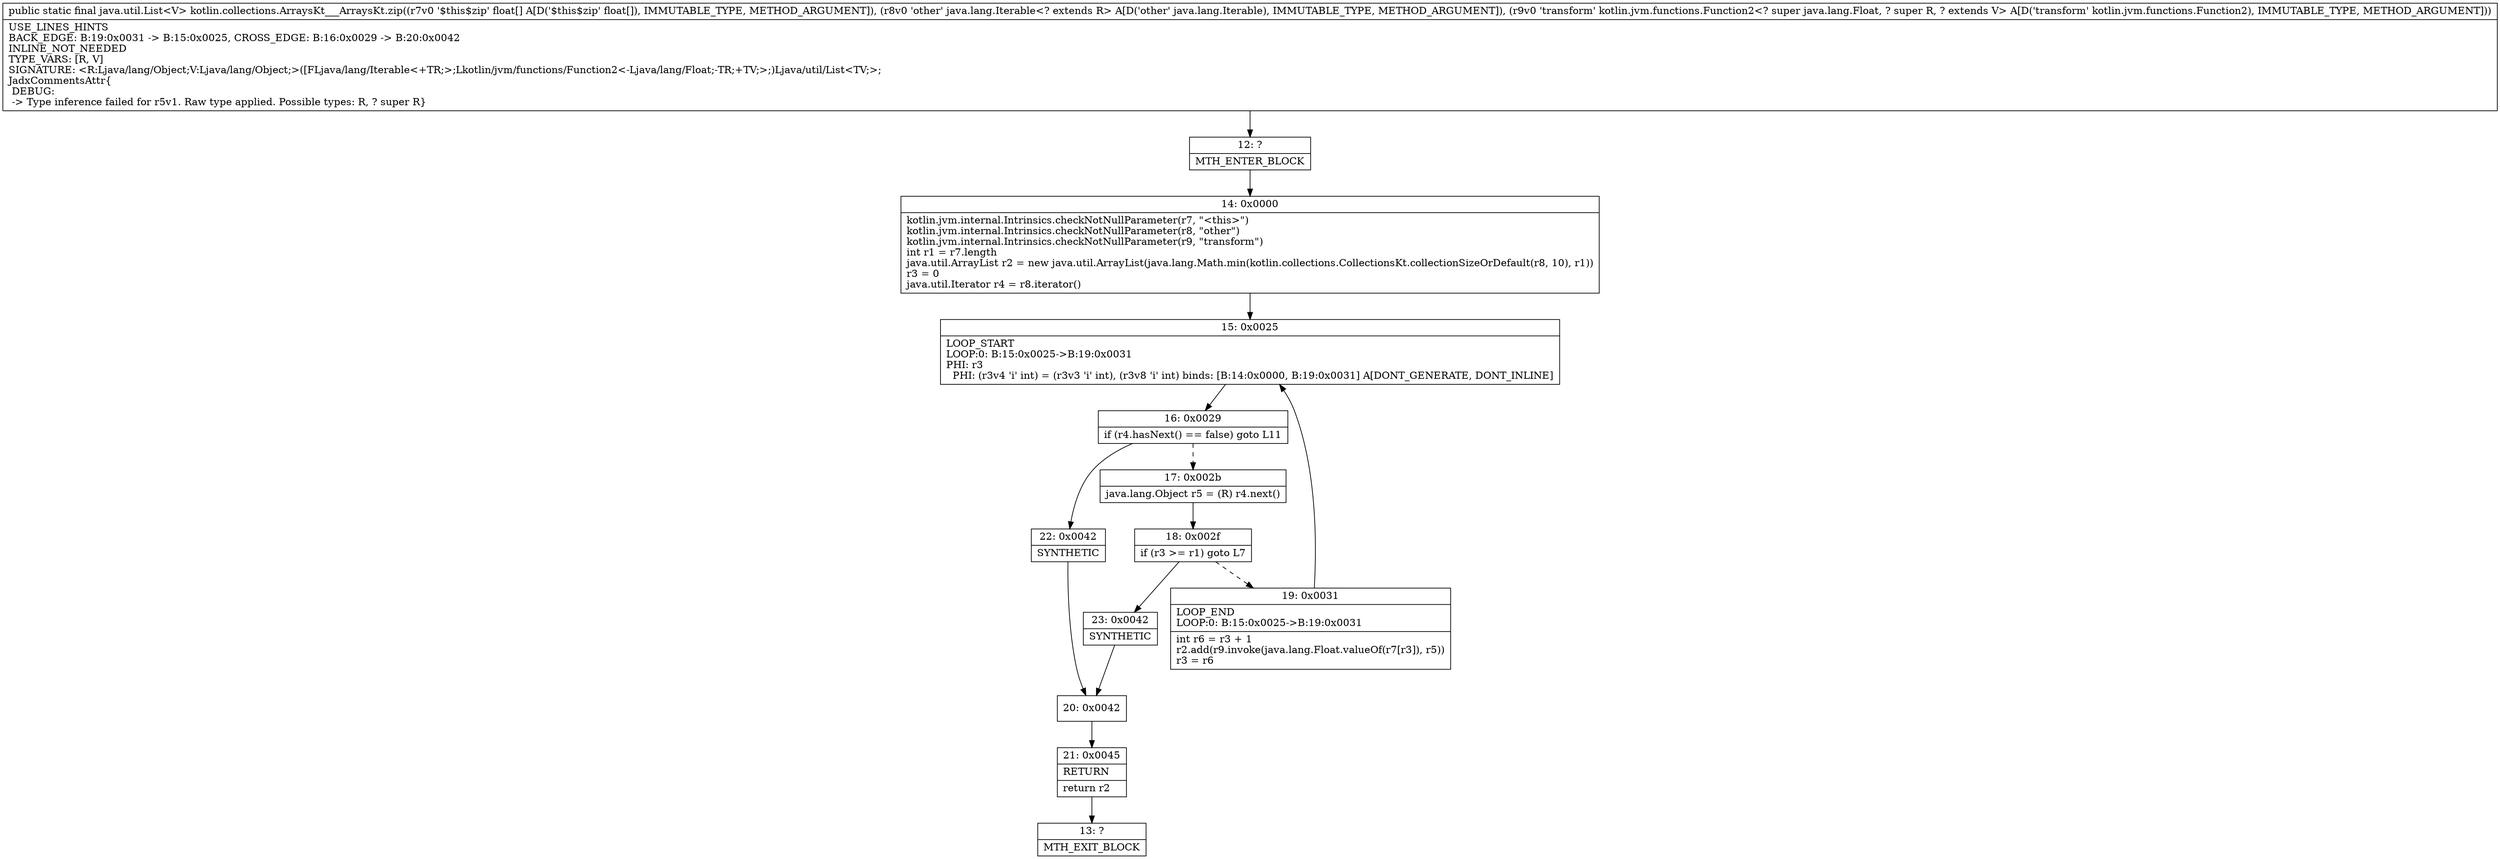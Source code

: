 digraph "CFG forkotlin.collections.ArraysKt___ArraysKt.zip([FLjava\/lang\/Iterable;Lkotlin\/jvm\/functions\/Function2;)Ljava\/util\/List;" {
Node_12 [shape=record,label="{12\:\ ?|MTH_ENTER_BLOCK\l}"];
Node_14 [shape=record,label="{14\:\ 0x0000|kotlin.jvm.internal.Intrinsics.checkNotNullParameter(r7, \"\<this\>\")\lkotlin.jvm.internal.Intrinsics.checkNotNullParameter(r8, \"other\")\lkotlin.jvm.internal.Intrinsics.checkNotNullParameter(r9, \"transform\")\lint r1 = r7.length\ljava.util.ArrayList r2 = new java.util.ArrayList(java.lang.Math.min(kotlin.collections.CollectionsKt.collectionSizeOrDefault(r8, 10), r1))\lr3 = 0\ljava.util.Iterator r4 = r8.iterator()\l}"];
Node_15 [shape=record,label="{15\:\ 0x0025|LOOP_START\lLOOP:0: B:15:0x0025\-\>B:19:0x0031\lPHI: r3 \l  PHI: (r3v4 'i' int) = (r3v3 'i' int), (r3v8 'i' int) binds: [B:14:0x0000, B:19:0x0031] A[DONT_GENERATE, DONT_INLINE]\l}"];
Node_16 [shape=record,label="{16\:\ 0x0029|if (r4.hasNext() == false) goto L11\l}"];
Node_17 [shape=record,label="{17\:\ 0x002b|java.lang.Object r5 = (R) r4.next()\l}"];
Node_18 [shape=record,label="{18\:\ 0x002f|if (r3 \>= r1) goto L7\l}"];
Node_19 [shape=record,label="{19\:\ 0x0031|LOOP_END\lLOOP:0: B:15:0x0025\-\>B:19:0x0031\l|int r6 = r3 + 1\lr2.add(r9.invoke(java.lang.Float.valueOf(r7[r3]), r5))\lr3 = r6\l}"];
Node_23 [shape=record,label="{23\:\ 0x0042|SYNTHETIC\l}"];
Node_20 [shape=record,label="{20\:\ 0x0042}"];
Node_21 [shape=record,label="{21\:\ 0x0045|RETURN\l|return r2\l}"];
Node_13 [shape=record,label="{13\:\ ?|MTH_EXIT_BLOCK\l}"];
Node_22 [shape=record,label="{22\:\ 0x0042|SYNTHETIC\l}"];
MethodNode[shape=record,label="{public static final java.util.List\<V\> kotlin.collections.ArraysKt___ArraysKt.zip((r7v0 '$this$zip' float[] A[D('$this$zip' float[]), IMMUTABLE_TYPE, METHOD_ARGUMENT]), (r8v0 'other' java.lang.Iterable\<? extends R\> A[D('other' java.lang.Iterable), IMMUTABLE_TYPE, METHOD_ARGUMENT]), (r9v0 'transform' kotlin.jvm.functions.Function2\<? super java.lang.Float, ? super R, ? extends V\> A[D('transform' kotlin.jvm.functions.Function2), IMMUTABLE_TYPE, METHOD_ARGUMENT]))  | USE_LINES_HINTS\lBACK_EDGE: B:19:0x0031 \-\> B:15:0x0025, CROSS_EDGE: B:16:0x0029 \-\> B:20:0x0042\lINLINE_NOT_NEEDED\lTYPE_VARS: [R, V]\lSIGNATURE: \<R:Ljava\/lang\/Object;V:Ljava\/lang\/Object;\>([FLjava\/lang\/Iterable\<+TR;\>;Lkotlin\/jvm\/functions\/Function2\<\-Ljava\/lang\/Float;\-TR;+TV;\>;)Ljava\/util\/List\<TV;\>;\lJadxCommentsAttr\{\l DEBUG: \l \-\> Type inference failed for r5v1. Raw type applied. Possible types: R, ? super R\}\l}"];
MethodNode -> Node_12;Node_12 -> Node_14;
Node_14 -> Node_15;
Node_15 -> Node_16;
Node_16 -> Node_17[style=dashed];
Node_16 -> Node_22;
Node_17 -> Node_18;
Node_18 -> Node_19[style=dashed];
Node_18 -> Node_23;
Node_19 -> Node_15;
Node_23 -> Node_20;
Node_20 -> Node_21;
Node_21 -> Node_13;
Node_22 -> Node_20;
}

